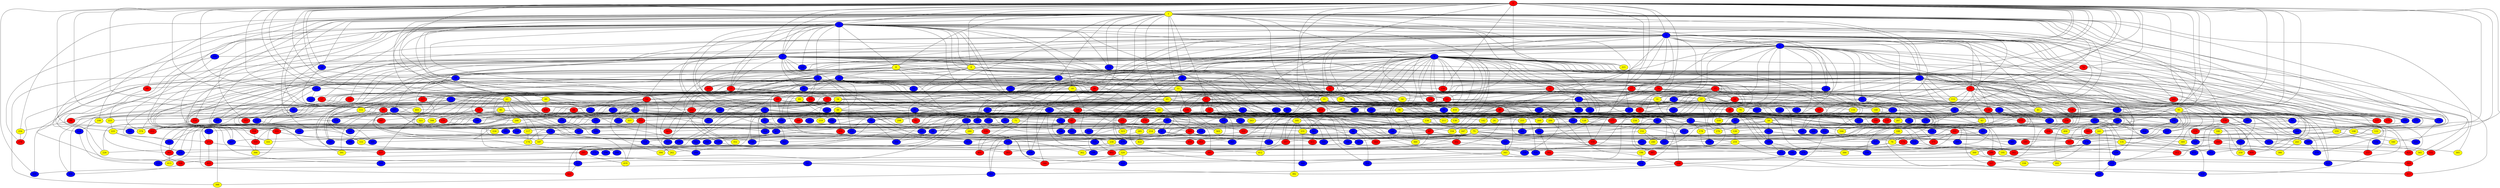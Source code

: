 graph {
0 [style = filled fillcolor = red];
1 [style = filled fillcolor = yellow];
2 [style = filled fillcolor = blue];
3 [style = filled fillcolor = blue];
4 [style = filled fillcolor = blue];
5 [style = filled fillcolor = blue];
6 [style = filled fillcolor = blue];
7 [style = filled fillcolor = blue];
8 [style = filled fillcolor = yellow];
9 [style = filled fillcolor = yellow];
10 [style = filled fillcolor = blue];
11 [style = filled fillcolor = yellow];
12 [style = filled fillcolor = blue];
13 [style = filled fillcolor = red];
14 [style = filled fillcolor = blue];
15 [style = filled fillcolor = red];
16 [style = filled fillcolor = blue];
17 [style = filled fillcolor = red];
18 [style = filled fillcolor = yellow];
19 [style = filled fillcolor = blue];
20 [style = filled fillcolor = blue];
21 [style = filled fillcolor = yellow];
22 [style = filled fillcolor = red];
23 [style = filled fillcolor = yellow];
24 [style = filled fillcolor = yellow];
25 [style = filled fillcolor = blue];
26 [style = filled fillcolor = red];
27 [style = filled fillcolor = red];
28 [style = filled fillcolor = blue];
29 [style = filled fillcolor = red];
30 [style = filled fillcolor = blue];
31 [style = filled fillcolor = yellow];
32 [style = filled fillcolor = red];
33 [style = filled fillcolor = red];
34 [style = filled fillcolor = yellow];
35 [style = filled fillcolor = blue];
36 [style = filled fillcolor = blue];
37 [style = filled fillcolor = yellow];
38 [style = filled fillcolor = blue];
39 [style = filled fillcolor = red];
40 [style = filled fillcolor = red];
41 [style = filled fillcolor = yellow];
42 [style = filled fillcolor = blue];
43 [style = filled fillcolor = yellow];
44 [style = filled fillcolor = blue];
45 [style = filled fillcolor = red];
46 [style = filled fillcolor = blue];
47 [style = filled fillcolor = blue];
48 [style = filled fillcolor = yellow];
49 [style = filled fillcolor = yellow];
50 [style = filled fillcolor = yellow];
51 [style = filled fillcolor = blue];
52 [style = filled fillcolor = blue];
53 [style = filled fillcolor = red];
54 [style = filled fillcolor = blue];
55 [style = filled fillcolor = red];
56 [style = filled fillcolor = blue];
57 [style = filled fillcolor = red];
58 [style = filled fillcolor = yellow];
59 [style = filled fillcolor = yellow];
60 [style = filled fillcolor = blue];
61 [style = filled fillcolor = yellow];
62 [style = filled fillcolor = red];
63 [style = filled fillcolor = red];
64 [style = filled fillcolor = blue];
65 [style = filled fillcolor = yellow];
66 [style = filled fillcolor = blue];
67 [style = filled fillcolor = red];
68 [style = filled fillcolor = red];
69 [style = filled fillcolor = red];
70 [style = filled fillcolor = yellow];
71 [style = filled fillcolor = yellow];
72 [style = filled fillcolor = red];
73 [style = filled fillcolor = blue];
74 [style = filled fillcolor = red];
75 [style = filled fillcolor = yellow];
76 [style = filled fillcolor = yellow];
77 [style = filled fillcolor = red];
78 [style = filled fillcolor = yellow];
79 [style = filled fillcolor = red];
80 [style = filled fillcolor = red];
81 [style = filled fillcolor = blue];
82 [style = filled fillcolor = red];
83 [style = filled fillcolor = blue];
84 [style = filled fillcolor = blue];
85 [style = filled fillcolor = yellow];
86 [style = filled fillcolor = blue];
87 [style = filled fillcolor = blue];
88 [style = filled fillcolor = red];
89 [style = filled fillcolor = yellow];
90 [style = filled fillcolor = blue];
91 [style = filled fillcolor = yellow];
92 [style = filled fillcolor = blue];
93 [style = filled fillcolor = blue];
94 [style = filled fillcolor = red];
95 [style = filled fillcolor = blue];
96 [style = filled fillcolor = blue];
97 [style = filled fillcolor = blue];
98 [style = filled fillcolor = blue];
99 [style = filled fillcolor = blue];
100 [style = filled fillcolor = blue];
101 [style = filled fillcolor = blue];
102 [style = filled fillcolor = blue];
103 [style = filled fillcolor = blue];
104 [style = filled fillcolor = blue];
105 [style = filled fillcolor = red];
106 [style = filled fillcolor = red];
107 [style = filled fillcolor = blue];
108 [style = filled fillcolor = yellow];
109 [style = filled fillcolor = blue];
110 [style = filled fillcolor = red];
111 [style = filled fillcolor = yellow];
112 [style = filled fillcolor = yellow];
113 [style = filled fillcolor = red];
114 [style = filled fillcolor = blue];
115 [style = filled fillcolor = red];
116 [style = filled fillcolor = yellow];
117 [style = filled fillcolor = yellow];
118 [style = filled fillcolor = blue];
119 [style = filled fillcolor = blue];
120 [style = filled fillcolor = yellow];
121 [style = filled fillcolor = blue];
122 [style = filled fillcolor = yellow];
123 [style = filled fillcolor = blue];
124 [style = filled fillcolor = blue];
125 [style = filled fillcolor = blue];
126 [style = filled fillcolor = red];
127 [style = filled fillcolor = red];
128 [style = filled fillcolor = yellow];
129 [style = filled fillcolor = blue];
130 [style = filled fillcolor = yellow];
131 [style = filled fillcolor = red];
132 [style = filled fillcolor = red];
133 [style = filled fillcolor = red];
134 [style = filled fillcolor = yellow];
135 [style = filled fillcolor = yellow];
136 [style = filled fillcolor = red];
137 [style = filled fillcolor = blue];
138 [style = filled fillcolor = blue];
139 [style = filled fillcolor = red];
140 [style = filled fillcolor = yellow];
141 [style = filled fillcolor = blue];
142 [style = filled fillcolor = yellow];
143 [style = filled fillcolor = blue];
144 [style = filled fillcolor = blue];
145 [style = filled fillcolor = blue];
146 [style = filled fillcolor = blue];
147 [style = filled fillcolor = blue];
148 [style = filled fillcolor = blue];
149 [style = filled fillcolor = blue];
150 [style = filled fillcolor = red];
151 [style = filled fillcolor = yellow];
152 [style = filled fillcolor = yellow];
153 [style = filled fillcolor = red];
154 [style = filled fillcolor = red];
155 [style = filled fillcolor = yellow];
156 [style = filled fillcolor = blue];
157 [style = filled fillcolor = red];
158 [style = filled fillcolor = blue];
159 [style = filled fillcolor = blue];
160 [style = filled fillcolor = blue];
161 [style = filled fillcolor = red];
162 [style = filled fillcolor = blue];
163 [style = filled fillcolor = red];
164 [style = filled fillcolor = yellow];
165 [style = filled fillcolor = blue];
166 [style = filled fillcolor = red];
167 [style = filled fillcolor = blue];
168 [style = filled fillcolor = red];
169 [style = filled fillcolor = blue];
170 [style = filled fillcolor = red];
171 [style = filled fillcolor = blue];
172 [style = filled fillcolor = red];
173 [style = filled fillcolor = blue];
174 [style = filled fillcolor = yellow];
175 [style = filled fillcolor = red];
176 [style = filled fillcolor = blue];
177 [style = filled fillcolor = red];
178 [style = filled fillcolor = yellow];
179 [style = filled fillcolor = blue];
180 [style = filled fillcolor = yellow];
181 [style = filled fillcolor = blue];
182 [style = filled fillcolor = blue];
183 [style = filled fillcolor = blue];
184 [style = filled fillcolor = blue];
185 [style = filled fillcolor = yellow];
186 [style = filled fillcolor = blue];
187 [style = filled fillcolor = yellow];
188 [style = filled fillcolor = yellow];
189 [style = filled fillcolor = blue];
190 [style = filled fillcolor = blue];
191 [style = filled fillcolor = blue];
192 [style = filled fillcolor = blue];
193 [style = filled fillcolor = blue];
194 [style = filled fillcolor = blue];
195 [style = filled fillcolor = yellow];
196 [style = filled fillcolor = yellow];
197 [style = filled fillcolor = blue];
198 [style = filled fillcolor = blue];
199 [style = filled fillcolor = yellow];
200 [style = filled fillcolor = blue];
201 [style = filled fillcolor = blue];
202 [style = filled fillcolor = yellow];
203 [style = filled fillcolor = blue];
204 [style = filled fillcolor = blue];
205 [style = filled fillcolor = blue];
206 [style = filled fillcolor = blue];
207 [style = filled fillcolor = red];
208 [style = filled fillcolor = blue];
209 [style = filled fillcolor = blue];
210 [style = filled fillcolor = yellow];
211 [style = filled fillcolor = yellow];
212 [style = filled fillcolor = red];
213 [style = filled fillcolor = blue];
214 [style = filled fillcolor = yellow];
215 [style = filled fillcolor = blue];
216 [style = filled fillcolor = blue];
217 [style = filled fillcolor = red];
218 [style = filled fillcolor = blue];
219 [style = filled fillcolor = yellow];
220 [style = filled fillcolor = blue];
221 [style = filled fillcolor = yellow];
222 [style = filled fillcolor = red];
223 [style = filled fillcolor = yellow];
224 [style = filled fillcolor = yellow];
225 [style = filled fillcolor = yellow];
226 [style = filled fillcolor = yellow];
227 [style = filled fillcolor = blue];
228 [style = filled fillcolor = blue];
229 [style = filled fillcolor = blue];
230 [style = filled fillcolor = yellow];
231 [style = filled fillcolor = yellow];
232 [style = filled fillcolor = blue];
233 [style = filled fillcolor = blue];
234 [style = filled fillcolor = yellow];
235 [style = filled fillcolor = red];
236 [style = filled fillcolor = blue];
237 [style = filled fillcolor = blue];
238 [style = filled fillcolor = blue];
239 [style = filled fillcolor = blue];
240 [style = filled fillcolor = yellow];
241 [style = filled fillcolor = yellow];
242 [style = filled fillcolor = blue];
243 [style = filled fillcolor = yellow];
244 [style = filled fillcolor = red];
245 [style = filled fillcolor = red];
246 [style = filled fillcolor = yellow];
247 [style = filled fillcolor = yellow];
248 [style = filled fillcolor = blue];
249 [style = filled fillcolor = red];
250 [style = filled fillcolor = yellow];
251 [style = filled fillcolor = blue];
252 [style = filled fillcolor = blue];
253 [style = filled fillcolor = red];
254 [style = filled fillcolor = red];
255 [style = filled fillcolor = yellow];
256 [style = filled fillcolor = yellow];
257 [style = filled fillcolor = red];
258 [style = filled fillcolor = red];
259 [style = filled fillcolor = blue];
260 [style = filled fillcolor = yellow];
261 [style = filled fillcolor = blue];
262 [style = filled fillcolor = yellow];
263 [style = filled fillcolor = yellow];
264 [style = filled fillcolor = blue];
265 [style = filled fillcolor = blue];
266 [style = filled fillcolor = blue];
267 [style = filled fillcolor = blue];
268 [style = filled fillcolor = red];
269 [style = filled fillcolor = blue];
270 [style = filled fillcolor = red];
271 [style = filled fillcolor = blue];
272 [style = filled fillcolor = blue];
273 [style = filled fillcolor = red];
274 [style = filled fillcolor = blue];
275 [style = filled fillcolor = blue];
276 [style = filled fillcolor = yellow];
277 [style = filled fillcolor = blue];
278 [style = filled fillcolor = red];
279 [style = filled fillcolor = blue];
280 [style = filled fillcolor = yellow];
281 [style = filled fillcolor = blue];
282 [style = filled fillcolor = blue];
283 [style = filled fillcolor = blue];
284 [style = filled fillcolor = yellow];
285 [style = filled fillcolor = yellow];
286 [style = filled fillcolor = blue];
287 [style = filled fillcolor = yellow];
288 [style = filled fillcolor = blue];
289 [style = filled fillcolor = blue];
290 [style = filled fillcolor = red];
291 [style = filled fillcolor = blue];
292 [style = filled fillcolor = blue];
293 [style = filled fillcolor = blue];
294 [style = filled fillcolor = blue];
295 [style = filled fillcolor = blue];
296 [style = filled fillcolor = blue];
297 [style = filled fillcolor = red];
298 [style = filled fillcolor = yellow];
299 [style = filled fillcolor = blue];
300 [style = filled fillcolor = yellow];
301 [style = filled fillcolor = blue];
302 [style = filled fillcolor = red];
303 [style = filled fillcolor = red];
304 [style = filled fillcolor = blue];
305 [style = filled fillcolor = yellow];
306 [style = filled fillcolor = red];
307 [style = filled fillcolor = red];
308 [style = filled fillcolor = red];
309 [style = filled fillcolor = blue];
310 [style = filled fillcolor = blue];
311 [style = filled fillcolor = blue];
312 [style = filled fillcolor = red];
313 [style = filled fillcolor = blue];
314 [style = filled fillcolor = red];
315 [style = filled fillcolor = blue];
316 [style = filled fillcolor = blue];
317 [style = filled fillcolor = red];
318 [style = filled fillcolor = yellow];
319 [style = filled fillcolor = blue];
320 [style = filled fillcolor = yellow];
321 [style = filled fillcolor = yellow];
322 [style = filled fillcolor = blue];
323 [style = filled fillcolor = yellow];
324 [style = filled fillcolor = blue];
325 [style = filled fillcolor = blue];
326 [style = filled fillcolor = blue];
327 [style = filled fillcolor = red];
328 [style = filled fillcolor = blue];
329 [style = filled fillcolor = blue];
330 [style = filled fillcolor = blue];
331 [style = filled fillcolor = yellow];
332 [style = filled fillcolor = red];
333 [style = filled fillcolor = blue];
334 [style = filled fillcolor = yellow];
335 [style = filled fillcolor = blue];
336 [style = filled fillcolor = blue];
337 [style = filled fillcolor = red];
338 [style = filled fillcolor = yellow];
339 [style = filled fillcolor = red];
340 [style = filled fillcolor = yellow];
341 [style = filled fillcolor = blue];
342 [style = filled fillcolor = red];
343 [style = filled fillcolor = yellow];
344 [style = filled fillcolor = blue];
345 [style = filled fillcolor = yellow];
346 [style = filled fillcolor = red];
347 [style = filled fillcolor = red];
348 [style = filled fillcolor = blue];
349 [style = filled fillcolor = yellow];
350 [style = filled fillcolor = red];
351 [style = filled fillcolor = blue];
352 [style = filled fillcolor = yellow];
353 [style = filled fillcolor = red];
354 [style = filled fillcolor = blue];
355 [style = filled fillcolor = red];
356 [style = filled fillcolor = blue];
357 [style = filled fillcolor = yellow];
358 [style = filled fillcolor = red];
359 [style = filled fillcolor = red];
360 [style = filled fillcolor = yellow];
361 [style = filled fillcolor = blue];
362 [style = filled fillcolor = yellow];
363 [style = filled fillcolor = red];
364 [style = filled fillcolor = blue];
365 [style = filled fillcolor = blue];
366 [style = filled fillcolor = yellow];
367 [style = filled fillcolor = blue];
368 [style = filled fillcolor = red];
369 [style = filled fillcolor = yellow];
370 [style = filled fillcolor = blue];
371 [style = filled fillcolor = red];
372 [style = filled fillcolor = blue];
373 [style = filled fillcolor = blue];
374 [style = filled fillcolor = yellow];
375 [style = filled fillcolor = red];
376 [style = filled fillcolor = blue];
377 [style = filled fillcolor = blue];
378 [style = filled fillcolor = blue];
379 [style = filled fillcolor = blue];
380 [style = filled fillcolor = yellow];
381 [style = filled fillcolor = blue];
382 [style = filled fillcolor = yellow];
383 [style = filled fillcolor = blue];
384 [style = filled fillcolor = yellow];
385 [style = filled fillcolor = blue];
386 [style = filled fillcolor = blue];
387 [style = filled fillcolor = red];
388 [style = filled fillcolor = yellow];
389 [style = filled fillcolor = blue];
390 [style = filled fillcolor = red];
391 [style = filled fillcolor = yellow];
392 [style = filled fillcolor = red];
393 [style = filled fillcolor = red];
394 [style = filled fillcolor = yellow];
395 [style = filled fillcolor = red];
396 [style = filled fillcolor = blue];
397 [style = filled fillcolor = red];
398 [style = filled fillcolor = yellow];
399 [style = filled fillcolor = blue];
400 [style = filled fillcolor = red];
401 [style = filled fillcolor = red];
402 [style = filled fillcolor = red];
403 [style = filled fillcolor = yellow];
404 [style = filled fillcolor = yellow];
405 [style = filled fillcolor = red];
406 [style = filled fillcolor = blue];
407 [style = filled fillcolor = blue];
408 [style = filled fillcolor = blue];
409 [style = filled fillcolor = blue];
410 [style = filled fillcolor = yellow];
411 [style = filled fillcolor = red];
412 [style = filled fillcolor = yellow];
413 [style = filled fillcolor = yellow];
414 [style = filled fillcolor = blue];
415 [style = filled fillcolor = blue];
416 [style = filled fillcolor = red];
417 [style = filled fillcolor = red];
418 [style = filled fillcolor = blue];
419 [style = filled fillcolor = yellow];
420 [style = filled fillcolor = red];
421 [style = filled fillcolor = red];
422 [style = filled fillcolor = yellow];
423 [style = filled fillcolor = red];
424 [style = filled fillcolor = blue];
425 [style = filled fillcolor = blue];
0 -- 7;
0 -- 9;
0 -- 12;
0 -- 13;
0 -- 16;
0 -- 21;
0 -- 28;
0 -- 29;
0 -- 31;
0 -- 33;
0 -- 40;
0 -- 56;
0 -- 58;
0 -- 61;
0 -- 74;
0 -- 80;
0 -- 4;
0 -- 3;
0 -- 2;
0 -- 1;
0 -- 86;
0 -- 89;
0 -- 92;
0 -- 100;
0 -- 110;
0 -- 113;
0 -- 115;
0 -- 120;
0 -- 122;
0 -- 126;
0 -- 144;
0 -- 150;
0 -- 153;
0 -- 155;
0 -- 167;
0 -- 173;
0 -- 190;
0 -- 215;
0 -- 221;
0 -- 237;
0 -- 267;
0 -- 340;
0 -- 377;
0 -- 404;
0 -- 409;
1 -- 2;
1 -- 3;
1 -- 4;
1 -- 5;
1 -- 6;
1 -- 7;
1 -- 8;
1 -- 10;
1 -- 11;
1 -- 12;
1 -- 20;
1 -- 25;
1 -- 27;
1 -- 28;
1 -- 36;
1 -- 49;
1 -- 61;
1 -- 63;
1 -- 65;
1 -- 68;
1 -- 80;
1 -- 84;
1 -- 91;
1 -- 121;
1 -- 128;
1 -- 133;
1 -- 139;
1 -- 158;
1 -- 163;
1 -- 166;
1 -- 199;
1 -- 256;
1 -- 277;
1 -- 305;
1 -- 324;
1 -- 335;
1 -- 344;
1 -- 346;
1 -- 356;
1 -- 378;
1 -- 388;
1 -- 399;
2 -- 3;
2 -- 5;
2 -- 6;
2 -- 7;
2 -- 8;
2 -- 9;
2 -- 10;
2 -- 13;
2 -- 14;
2 -- 18;
2 -- 19;
2 -- 22;
2 -- 45;
2 -- 49;
2 -- 66;
2 -- 67;
2 -- 73;
2 -- 77;
2 -- 97;
2 -- 105;
2 -- 154;
2 -- 169;
2 -- 176;
2 -- 183;
2 -- 189;
2 -- 190;
2 -- 206;
2 -- 225;
2 -- 243;
2 -- 259;
2 -- 269;
2 -- 270;
2 -- 278;
2 -- 282;
2 -- 291;
2 -- 347;
2 -- 355;
2 -- 374;
2 -- 378;
3 -- 4;
3 -- 11;
3 -- 12;
3 -- 17;
3 -- 19;
3 -- 22;
3 -- 32;
3 -- 37;
3 -- 38;
3 -- 41;
3 -- 42;
3 -- 51;
3 -- 52;
3 -- 55;
3 -- 57;
3 -- 72;
3 -- 73;
3 -- 74;
3 -- 75;
3 -- 79;
3 -- 99;
3 -- 104;
3 -- 108;
3 -- 127;
3 -- 151;
3 -- 165;
3 -- 175;
3 -- 184;
3 -- 200;
3 -- 241;
3 -- 245;
3 -- 254;
3 -- 284;
3 -- 310;
3 -- 316;
3 -- 328;
3 -- 358;
3 -- 372;
4 -- 5;
4 -- 17;
4 -- 20;
4 -- 22;
4 -- 26;
4 -- 35;
4 -- 39;
4 -- 47;
4 -- 58;
4 -- 70;
4 -- 109;
4 -- 123;
4 -- 127;
4 -- 136;
4 -- 139;
4 -- 146;
4 -- 147;
4 -- 169;
4 -- 180;
4 -- 193;
4 -- 208;
4 -- 328;
4 -- 369;
4 -- 417;
5 -- 6;
5 -- 8;
5 -- 15;
5 -- 27;
5 -- 28;
5 -- 32;
5 -- 36;
5 -- 42;
5 -- 50;
5 -- 55;
5 -- 64;
5 -- 71;
5 -- 74;
5 -- 78;
5 -- 90;
5 -- 93;
5 -- 95;
5 -- 96;
5 -- 106;
5 -- 110;
5 -- 112;
5 -- 113;
5 -- 121;
5 -- 129;
5 -- 130;
5 -- 142;
5 -- 143;
5 -- 158;
5 -- 159;
5 -- 168;
5 -- 189;
5 -- 197;
5 -- 202;
5 -- 211;
5 -- 213;
5 -- 221;
5 -- 240;
5 -- 244;
5 -- 252;
5 -- 257;
5 -- 259;
5 -- 265;
5 -- 270;
5 -- 283;
5 -- 293;
5 -- 332;
5 -- 334;
5 -- 354;
5 -- 360;
5 -- 378;
5 -- 410;
5 -- 422;
6 -- 23;
6 -- 26;
6 -- 30;
6 -- 40;
6 -- 46;
6 -- 53;
6 -- 63;
6 -- 91;
6 -- 140;
6 -- 168;
6 -- 173;
6 -- 193;
6 -- 206;
6 -- 268;
6 -- 337;
6 -- 366;
6 -- 414;
7 -- 9;
7 -- 11;
7 -- 13;
7 -- 14;
7 -- 21;
7 -- 24;
7 -- 39;
7 -- 41;
7 -- 46;
7 -- 50;
7 -- 51;
7 -- 53;
7 -- 54;
7 -- 81;
7 -- 92;
7 -- 98;
7 -- 132;
7 -- 148;
7 -- 163;
7 -- 167;
7 -- 201;
7 -- 259;
7 -- 273;
7 -- 277;
7 -- 278;
7 -- 292;
7 -- 295;
7 -- 318;
7 -- 388;
7 -- 395;
8 -- 10;
8 -- 19;
8 -- 36;
8 -- 65;
8 -- 66;
8 -- 125;
8 -- 151;
8 -- 258;
8 -- 352;
8 -- 405;
8 -- 407;
9 -- 14;
9 -- 53;
9 -- 93;
9 -- 95;
9 -- 109;
9 -- 155;
9 -- 217;
9 -- 302;
9 -- 303;
9 -- 409;
10 -- 15;
10 -- 26;
10 -- 29;
10 -- 37;
10 -- 60;
10 -- 68;
10 -- 94;
10 -- 110;
10 -- 123;
10 -- 252;
10 -- 294;
10 -- 374;
10 -- 407;
11 -- 34;
11 -- 35;
11 -- 62;
11 -- 89;
11 -- 106;
11 -- 112;
11 -- 177;
11 -- 217;
11 -- 220;
11 -- 287;
11 -- 346;
11 -- 361;
11 -- 375;
12 -- 15;
12 -- 17;
12 -- 24;
12 -- 35;
12 -- 38;
12 -- 43;
12 -- 83;
12 -- 88;
12 -- 90;
12 -- 102;
12 -- 105;
12 -- 107;
12 -- 190;
12 -- 191;
12 -- 193;
12 -- 231;
12 -- 245;
12 -- 300;
12 -- 319;
12 -- 379;
12 -- 395;
12 -- 408;
12 -- 415;
12 -- 425;
13 -- 30;
13 -- 34;
13 -- 52;
13 -- 57;
13 -- 63;
13 -- 187;
13 -- 201;
13 -- 307;
13 -- 311;
13 -- 375;
13 -- 414;
14 -- 18;
14 -- 55;
14 -- 64;
14 -- 111;
14 -- 146;
14 -- 174;
14 -- 204;
14 -- 253;
14 -- 257;
14 -- 296;
14 -- 328;
14 -- 331;
14 -- 350;
14 -- 355;
14 -- 360;
14 -- 373;
15 -- 16;
15 -- 29;
15 -- 31;
15 -- 37;
15 -- 42;
15 -- 65;
15 -- 77;
15 -- 140;
15 -- 258;
15 -- 260;
15 -- 271;
15 -- 327;
15 -- 336;
15 -- 358;
15 -- 387;
16 -- 20;
16 -- 25;
16 -- 33;
16 -- 126;
16 -- 160;
16 -- 238;
16 -- 390;
17 -- 77;
17 -- 103;
17 -- 245;
17 -- 247;
18 -- 23;
18 -- 27;
18 -- 99;
18 -- 131;
18 -- 211;
18 -- 398;
18 -- 412;
19 -- 44;
19 -- 46;
19 -- 48;
19 -- 51;
19 -- 59;
19 -- 89;
19 -- 182;
19 -- 194;
19 -- 262;
19 -- 279;
19 -- 319;
20 -- 24;
20 -- 44;
20 -- 115;
20 -- 157;
20 -- 175;
20 -- 186;
20 -- 255;
20 -- 263;
20 -- 283;
21 -- 23;
21 -- 25;
21 -- 33;
21 -- 39;
21 -- 48;
21 -- 84;
21 -- 96;
21 -- 100;
21 -- 275;
21 -- 336;
21 -- 412;
22 -- 31;
22 -- 62;
22 -- 76;
22 -- 86;
22 -- 112;
22 -- 117;
22 -- 119;
22 -- 126;
22 -- 132;
22 -- 138;
22 -- 157;
22 -- 274;
22 -- 292;
22 -- 400;
22 -- 410;
22 -- 421;
23 -- 44;
23 -- 54;
23 -- 71;
23 -- 142;
23 -- 215;
23 -- 312;
23 -- 329;
23 -- 334;
23 -- 364;
24 -- 75;
25 -- 45;
25 -- 94;
25 -- 120;
25 -- 148;
25 -- 207;
25 -- 325;
26 -- 34;
26 -- 50;
26 -- 71;
26 -- 173;
26 -- 268;
26 -- 314;
27 -- 30;
27 -- 72;
27 -- 93;
27 -- 106;
27 -- 179;
27 -- 203;
27 -- 265;
27 -- 275;
27 -- 301;
27 -- 337;
28 -- 403;
29 -- 40;
29 -- 188;
29 -- 276;
30 -- 81;
30 -- 82;
30 -- 163;
30 -- 234;
30 -- 261;
30 -- 301;
30 -- 319;
30 -- 322;
30 -- 381;
31 -- 38;
31 -- 41;
31 -- 47;
31 -- 253;
31 -- 266;
32 -- 83;
32 -- 91;
32 -- 100;
32 -- 168;
32 -- 183;
32 -- 216;
32 -- 238;
32 -- 269;
33 -- 47;
33 -- 158;
33 -- 383;
34 -- 48;
34 -- 60;
34 -- 73;
34 -- 80;
34 -- 111;
34 -- 160;
34 -- 219;
34 -- 290;
34 -- 296;
34 -- 390;
35 -- 54;
35 -- 76;
35 -- 288;
35 -- 314;
36 -- 45;
36 -- 69;
36 -- 72;
36 -- 79;
36 -- 111;
36 -- 118;
36 -- 195;
36 -- 227;
36 -- 251;
36 -- 279;
36 -- 385;
36 -- 422;
37 -- 70;
37 -- 84;
37 -- 101;
37 -- 116;
37 -- 119;
37 -- 128;
37 -- 136;
37 -- 138;
37 -- 144;
37 -- 154;
37 -- 261;
37 -- 281;
37 -- 318;
37 -- 330;
37 -- 333;
38 -- 43;
38 -- 121;
38 -- 125;
38 -- 139;
38 -- 178;
39 -- 149;
40 -- 52;
40 -- 58;
40 -- 134;
40 -- 135;
40 -- 142;
40 -- 159;
40 -- 176;
40 -- 223;
40 -- 375;
40 -- 397;
41 -- 164;
41 -- 194;
41 -- 254;
41 -- 418;
42 -- 82;
42 -- 239;
42 -- 298;
42 -- 424;
43 -- 216;
44 -- 87;
44 -- 97;
44 -- 105;
44 -- 214;
44 -- 231;
44 -- 239;
44 -- 277;
44 -- 285;
44 -- 323;
45 -- 67;
45 -- 118;
45 -- 159;
45 -- 237;
45 -- 280;
45 -- 348;
45 -- 351;
46 -- 59;
46 -- 69;
46 -- 119;
46 -- 129;
46 -- 246;
46 -- 416;
47 -- 178;
47 -- 197;
47 -- 250;
47 -- 358;
47 -- 424;
48 -- 56;
48 -- 64;
48 -- 131;
48 -- 213;
48 -- 236;
48 -- 333;
48 -- 359;
49 -- 60;
49 -- 143;
49 -- 162;
49 -- 182;
49 -- 304;
49 -- 406;
49 -- 420;
50 -- 203;
50 -- 206;
52 -- 122;
52 -- 202;
53 -- 62;
53 -- 88;
53 -- 114;
53 -- 124;
53 -- 153;
53 -- 164;
53 -- 181;
53 -- 365;
53 -- 403;
54 -- 147;
54 -- 264;
54 -- 266;
54 -- 313;
54 -- 394;
55 -- 101;
55 -- 350;
57 -- 85;
57 -- 94;
58 -- 75;
58 -- 117;
58 -- 145;
58 -- 200;
58 -- 220;
58 -- 272;
58 -- 276;
58 -- 282;
58 -- 342;
58 -- 371;
59 -- 276;
59 -- 410;
60 -- 128;
60 -- 179;
60 -- 213;
60 -- 215;
60 -- 224;
60 -- 264;
60 -- 282;
60 -- 331;
61 -- 85;
61 -- 88;
61 -- 124;
61 -- 187;
61 -- 212;
61 -- 236;
61 -- 273;
61 -- 357;
62 -- 114;
62 -- 347;
62 -- 398;
63 -- 70;
63 -- 107;
63 -- 145;
63 -- 199;
63 -- 228;
63 -- 307;
64 -- 90;
64 -- 281;
64 -- 339;
64 -- 369;
65 -- 66;
65 -- 141;
65 -- 198;
65 -- 219;
65 -- 260;
65 -- 287;
65 -- 308;
65 -- 323;
66 -- 67;
66 -- 153;
66 -- 170;
66 -- 210;
66 -- 255;
66 -- 326;
67 -- 76;
67 -- 143;
67 -- 393;
67 -- 402;
68 -- 226;
69 -- 78;
69 -- 185;
69 -- 194;
69 -- 196;
69 -- 294;
69 -- 299;
69 -- 394;
69 -- 406;
70 -- 86;
70 -- 149;
71 -- 98;
71 -- 103;
71 -- 118;
71 -- 368;
71 -- 401;
72 -- 99;
72 -- 179;
72 -- 205;
72 -- 208;
72 -- 209;
72 -- 262;
72 -- 263;
72 -- 309;
73 -- 81;
73 -- 82;
73 -- 87;
73 -- 165;
73 -- 219;
73 -- 260;
73 -- 372;
73 -- 423;
74 -- 160;
74 -- 345;
75 -- 102;
75 -- 103;
75 -- 135;
75 -- 150;
75 -- 151;
75 -- 205;
75 -- 236;
75 -- 279;
75 -- 303;
75 -- 309;
75 -- 360;
75 -- 367;
76 -- 141;
76 -- 195;
76 -- 198;
76 -- 290;
77 -- 92;
77 -- 162;
77 -- 361;
78 -- 130;
78 -- 251;
78 -- 339;
79 -- 83;
79 -- 107;
79 -- 172;
79 -- 267;
79 -- 288;
79 -- 293;
80 -- 133;
80 -- 212;
80 -- 272;
80 -- 321;
80 -- 324;
81 -- 241;
81 -- 264;
81 -- 367;
83 -- 109;
83 -- 113;
83 -- 130;
83 -- 140;
83 -- 176;
83 -- 184;
83 -- 293;
83 -- 353;
83 -- 401;
84 -- 115;
84 -- 189;
84 -- 325;
85 -- 199;
85 -- 284;
85 -- 298;
85 -- 321;
85 -- 362;
86 -- 120;
86 -- 137;
86 -- 171;
86 -- 196;
87 -- 114;
87 -- 146;
87 -- 162;
88 -- 124;
88 -- 127;
88 -- 165;
88 -- 186;
88 -- 232;
88 -- 242;
88 -- 287;
89 -- 101;
89 -- 181;
89 -- 204;
89 -- 326;
90 -- 129;
90 -- 304;
90 -- 368;
91 -- 95;
91 -- 191;
91 -- 192;
91 -- 250;
91 -- 300;
91 -- 317;
91 -- 318;
91 -- 356;
91 -- 379;
92 -- 123;
92 -- 154;
92 -- 161;
93 -- 102;
93 -- 125;
93 -- 161;
93 -- 242;
94 -- 256;
95 -- 98;
95 -- 137;
95 -- 152;
95 -- 387;
96 -- 104;
96 -- 285;
97 -- 353;
97 -- 377;
97 -- 407;
98 -- 266;
98 -- 316;
99 -- 344;
99 -- 355;
100 -- 134;
100 -- 284;
100 -- 402;
101 -- 185;
101 -- 365;
102 -- 345;
103 -- 300;
103 -- 343;
104 -- 108;
104 -- 214;
104 -- 229;
104 -- 363;
104 -- 404;
104 -- 408;
105 -- 138;
105 -- 228;
105 -- 230;
105 -- 265;
105 -- 272;
105 -- 309;
105 -- 416;
106 -- 246;
106 -- 369;
106 -- 400;
107 -- 177;
107 -- 251;
107 -- 306;
107 -- 362;
107 -- 384;
108 -- 248;
109 -- 133;
109 -- 201;
109 -- 306;
109 -- 418;
111 -- 186;
111 -- 386;
112 -- 116;
112 -- 425;
113 -- 185;
114 -- 262;
115 -- 192;
115 -- 227;
116 -- 197;
117 -- 174;
118 -- 331;
120 -- 210;
121 -- 155;
122 -- 289;
123 -- 286;
124 -- 367;
125 -- 214;
125 -- 235;
125 -- 252;
125 -- 280;
125 -- 399;
128 -- 150;
128 -- 180;
128 -- 247;
129 -- 226;
129 -- 397;
131 -- 224;
131 -- 291;
132 -- 171;
133 -- 164;
134 -- 148;
134 -- 247;
134 -- 373;
135 -- 311;
135 -- 330;
135 -- 400;
136 -- 191;
136 -- 210;
136 -- 224;
136 -- 234;
136 -- 254;
136 -- 289;
136 -- 292;
136 -- 381;
139 -- 161;
139 -- 270;
139 -- 311;
139 -- 380;
140 -- 404;
141 -- 268;
144 -- 229;
144 -- 368;
145 -- 149;
145 -- 207;
145 -- 249;
145 -- 370;
146 -- 157;
146 -- 171;
147 -- 386;
148 -- 230;
148 -- 271;
149 -- 315;
149 -- 376;
150 -- 294;
150 -- 421;
151 -- 297;
152 -- 227;
152 -- 240;
152 -- 416;
153 -- 363;
153 -- 374;
153 -- 419;
154 -- 212;
155 -- 156;
155 -- 349;
155 -- 411;
156 -- 332;
158 -- 248;
159 -- 187;
159 -- 396;
159 -- 419;
161 -- 172;
161 -- 192;
161 -- 315;
161 -- 371;
162 -- 269;
163 -- 286;
165 -- 174;
165 -- 209;
166 -- 289;
166 -- 297;
166 -- 357;
166 -- 372;
166 -- 397;
167 -- 209;
167 -- 222;
167 -- 225;
167 -- 324;
167 -- 329;
167 -- 391;
169 -- 218;
169 -- 223;
170 -- 310;
171 -- 341;
172 -- 196;
172 -- 229;
173 -- 253;
173 -- 327;
173 -- 391;
173 -- 396;
173 -- 413;
174 -- 299;
176 -- 330;
178 -- 376;
180 -- 244;
181 -- 390;
181 -- 423;
183 -- 198;
183 -- 263;
183 -- 354;
184 -- 211;
184 -- 288;
184 -- 343;
185 -- 207;
185 -- 222;
185 -- 231;
185 -- 382;
186 -- 233;
187 -- 354;
187 -- 366;
188 -- 377;
188 -- 389;
189 -- 203;
190 -- 386;
190 -- 414;
191 -- 241;
191 -- 408;
192 -- 250;
193 -- 230;
195 -- 202;
196 -- 424;
199 -- 218;
200 -- 228;
200 -- 244;
203 -- 274;
203 -- 340;
204 -- 235;
205 -- 342;
206 -- 267;
206 -- 281;
206 -- 286;
207 -- 412;
208 -- 216;
208 -- 334;
210 -- 320;
210 -- 392;
210 -- 417;
214 -- 242;
214 -- 411;
217 -- 226;
217 -- 316;
218 -- 233;
220 -- 243;
220 -- 382;
222 -- 296;
222 -- 317;
223 -- 225;
225 -- 232;
225 -- 301;
229 -- 373;
230 -- 232;
230 -- 336;
231 -- 364;
231 -- 381;
232 -- 233;
237 -- 273;
241 -- 249;
241 -- 385;
241 -- 389;
242 -- 391;
243 -- 380;
244 -- 305;
244 -- 312;
245 -- 421;
246 -- 295;
247 -- 302;
251 -- 365;
252 -- 335;
252 -- 352;
253 -- 363;
254 -- 258;
255 -- 261;
256 -- 278;
258 -- 274;
260 -- 344;
268 -- 383;
268 -- 418;
270 -- 356;
272 -- 303;
272 -- 401;
273 -- 337;
273 -- 405;
274 -- 290;
274 -- 338;
274 -- 341;
277 -- 342;
279 -- 362;
283 -- 349;
284 -- 315;
285 -- 383;
285 -- 422;
287 -- 376;
287 -- 393;
288 -- 317;
288 -- 349;
288 -- 395;
289 -- 379;
290 -- 327;
296 -- 394;
297 -- 308;
297 -- 419;
300 -- 304;
300 -- 338;
301 -- 307;
302 -- 320;
302 -- 325;
307 -- 322;
307 -- 413;
308 -- 406;
310 -- 313;
320 -- 322;
320 -- 333;
320 -- 346;
322 -- 423;
329 -- 335;
329 -- 361;
329 -- 370;
332 -- 393;
335 -- 402;
337 -- 399;
341 -- 382;
341 -- 409;
343 -- 364;
343 -- 405;
343 -- 425;
344 -- 392;
355 -- 396;
355 -- 413;
358 -- 359;
359 -- 366;
361 -- 411;
365 -- 370;
370 -- 387;
370 -- 415;
373 -- 389;
377 -- 384;
383 -- 388;
393 -- 417;
}

